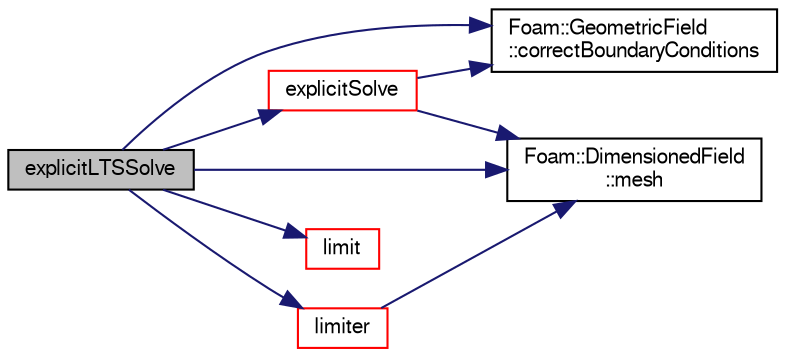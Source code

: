 digraph "explicitLTSSolve"
{
  bgcolor="transparent";
  edge [fontname="FreeSans",fontsize="10",labelfontname="FreeSans",labelfontsize="10"];
  node [fontname="FreeSans",fontsize="10",shape=record];
  rankdir="LR";
  Node4584 [label="explicitLTSSolve",height=0.2,width=0.4,color="black", fillcolor="grey75", style="filled", fontcolor="black"];
  Node4584 -> Node4585 [color="midnightblue",fontsize="10",style="solid",fontname="FreeSans"];
  Node4585 [label="Foam::GeometricField\l::correctBoundaryConditions",height=0.2,width=0.4,color="black",URL="$a22434.html#acaf6878ef900e593c4b20812f1b567d6",tooltip="Correct boundary field. "];
  Node4584 -> Node4586 [color="midnightblue",fontsize="10",style="solid",fontname="FreeSans"];
  Node4586 [label="explicitSolve",height=0.2,width=0.4,color="red",URL="$a21136.html#a62d251545cddb4d8e55512c4a86dcabf"];
  Node4586 -> Node4585 [color="midnightblue",fontsize="10",style="solid",fontname="FreeSans"];
  Node4586 -> Node4589 [color="midnightblue",fontsize="10",style="solid",fontname="FreeSans"];
  Node4589 [label="Foam::DimensionedField\l::mesh",height=0.2,width=0.4,color="black",URL="$a26390.html#a8f1110830348a1448a14ab5e3cf47e3b",tooltip="Return mesh. "];
  Node4584 -> Node4890 [color="midnightblue",fontsize="10",style="solid",fontname="FreeSans"];
  Node4890 [label="limit",height=0.2,width=0.4,color="red",URL="$a12539.html#ad947c10380b9a890d38fb2d3b305e968"];
  Node4584 -> Node4891 [color="midnightblue",fontsize="10",style="solid",fontname="FreeSans"];
  Node4891 [label="limiter",height=0.2,width=0.4,color="red",URL="$a21136.html#ae90eb6b771613f9ffe9bbe814bc2d479"];
  Node4891 -> Node4589 [color="midnightblue",fontsize="10",style="solid",fontname="FreeSans"];
  Node4584 -> Node4589 [color="midnightblue",fontsize="10",style="solid",fontname="FreeSans"];
}
